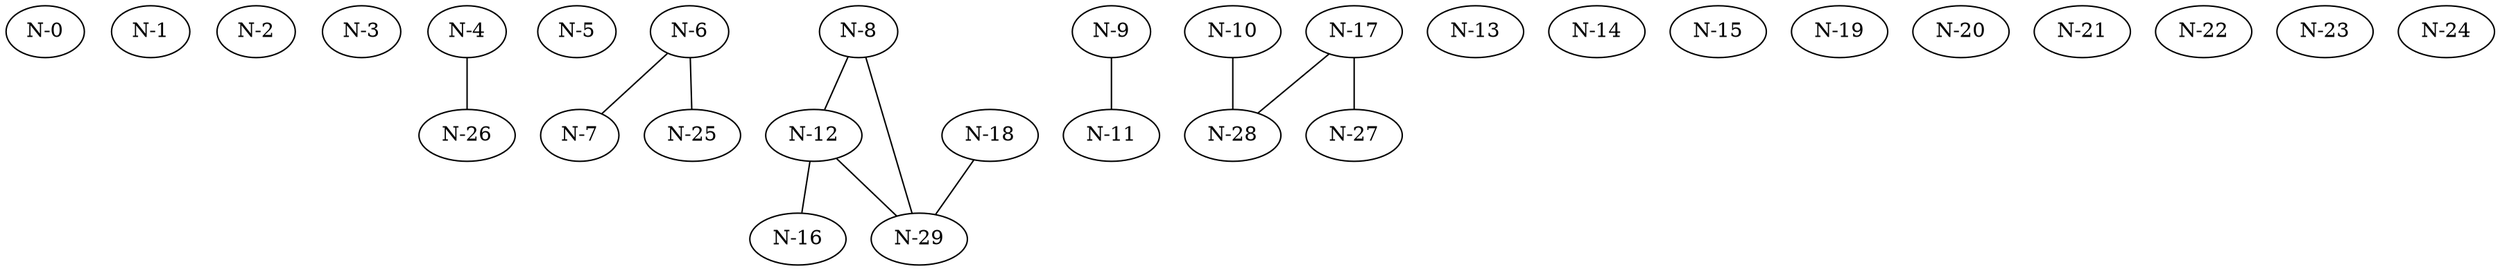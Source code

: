 graph G {
    "N-0";
    "N-1";
    "N-2";
    "N-3";
    "N-4";
    "N-5";
    "N-6";
    "N-7";
    "N-8";
    "N-9";
    "N-10";
    "N-11";
    "N-12";
    "N-13";
    "N-14";
    "N-15";
    "N-16";
    "N-17";
    "N-18";
    "N-19";
    "N-20";
    "N-21";
    "N-22";
    "N-23";
    "N-24";
    "N-25";
    "N-26";
    "N-27";
    "N-28";
    "N-29";
    "N-4" -- "N-26";
    "N-6" -- "N-7";
    "N-6" -- "N-25";
    "N-8" -- "N-12";
    "N-8" -- "N-29";
    "N-9" -- "N-11";
    "N-10" -- "N-28";
    "N-12" -- "N-16";
    "N-12" -- "N-29";
    "N-17" -- "N-27";
    "N-17" -- "N-28";
    "N-18" -- "N-29";
}
